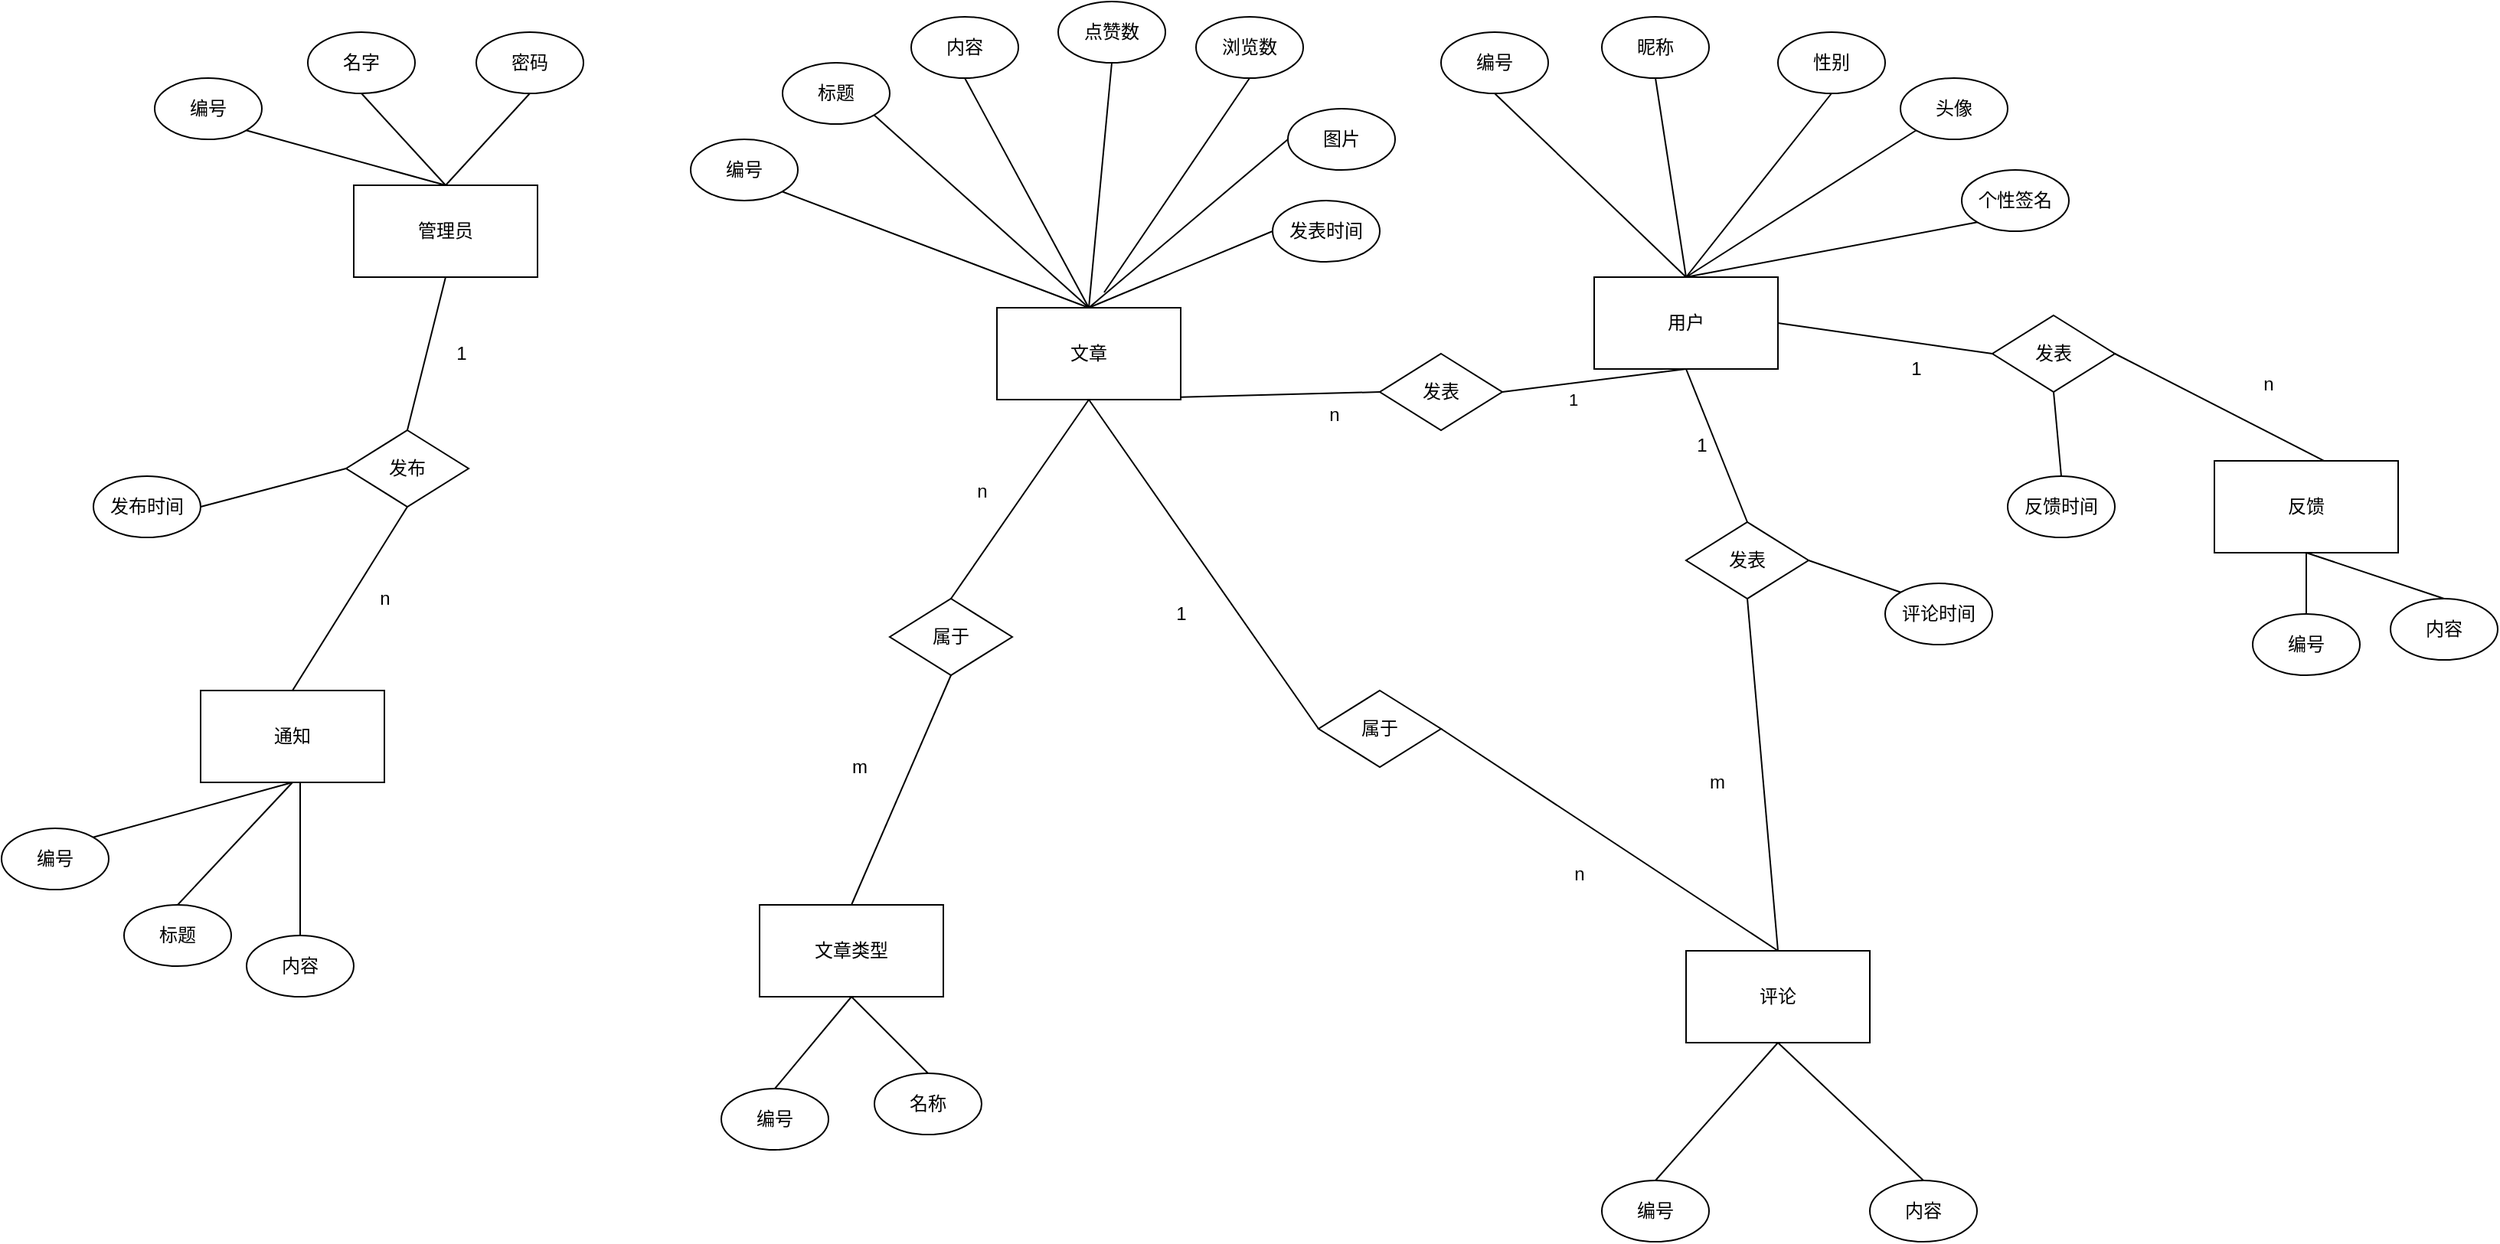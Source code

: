 <mxfile version="14.1.8" type="github">
  <diagram id="vd1nYU1JT7QmE5f7_uJc" name="Page-1">
    <mxGraphModel dx="2258" dy="2143" grid="1" gridSize="10" guides="1" tooltips="1" connect="1" arrows="1" fold="1" page="1" pageScale="1" pageWidth="827" pageHeight="1169" math="0" shadow="0">
      <root>
        <mxCell id="0" />
        <mxCell id="1" parent="0" />
        <mxCell id="JKO6TzAN5K3Vv3_EBDgb-46" style="rounded=0;orthogonalLoop=1;jettySize=auto;html=1;exitX=0.5;exitY=1;exitDx=0;exitDy=0;entryX=0.5;entryY=0;entryDx=0;entryDy=0;endArrow=none;endFill=0;" edge="1" parent="1" source="JKO6TzAN5K3Vv3_EBDgb-1" target="JKO6TzAN5K3Vv3_EBDgb-45">
          <mxGeometry relative="1" as="geometry" />
        </mxCell>
        <mxCell id="JKO6TzAN5K3Vv3_EBDgb-1" value="管理员" style="rounded=0;whiteSpace=wrap;html=1;" vertex="1" parent="1">
          <mxGeometry x="50" y="110" width="120" height="60" as="geometry" />
        </mxCell>
        <mxCell id="JKO6TzAN5K3Vv3_EBDgb-89" style="edgeStyle=none;rounded=0;orthogonalLoop=1;jettySize=auto;html=1;exitX=0.5;exitY=1;exitDx=0;exitDy=0;entryX=0.5;entryY=0;entryDx=0;entryDy=0;endArrow=none;endFill=0;" edge="1" parent="1" source="JKO6TzAN5K3Vv3_EBDgb-2" target="JKO6TzAN5K3Vv3_EBDgb-50">
          <mxGeometry relative="1" as="geometry" />
        </mxCell>
        <mxCell id="JKO6TzAN5K3Vv3_EBDgb-118" style="edgeStyle=none;rounded=0;orthogonalLoop=1;jettySize=auto;html=1;exitX=1;exitY=0.5;exitDx=0;exitDy=0;entryX=0;entryY=0.5;entryDx=0;entryDy=0;endArrow=none;endFill=0;" edge="1" parent="1" source="JKO6TzAN5K3Vv3_EBDgb-2" target="JKO6TzAN5K3Vv3_EBDgb-116">
          <mxGeometry relative="1" as="geometry" />
        </mxCell>
        <mxCell id="JKO6TzAN5K3Vv3_EBDgb-2" value="用户" style="rounded=0;whiteSpace=wrap;html=1;" vertex="1" parent="1">
          <mxGeometry x="860" y="170" width="120" height="60" as="geometry" />
        </mxCell>
        <mxCell id="JKO6TzAN5K3Vv3_EBDgb-3" value="通知" style="rounded=0;whiteSpace=wrap;html=1;" vertex="1" parent="1">
          <mxGeometry x="-50" y="440" width="120" height="60" as="geometry" />
        </mxCell>
        <mxCell id="JKO6TzAN5K3Vv3_EBDgb-73" style="edgeStyle=none;rounded=0;orthogonalLoop=1;jettySize=auto;html=1;exitX=0.5;exitY=1;exitDx=0;exitDy=0;entryX=0.5;entryY=0;entryDx=0;entryDy=0;endArrow=none;endFill=0;" edge="1" parent="1" source="JKO6TzAN5K3Vv3_EBDgb-4" target="JKO6TzAN5K3Vv3_EBDgb-52">
          <mxGeometry relative="1" as="geometry" />
        </mxCell>
        <mxCell id="JKO6TzAN5K3Vv3_EBDgb-77" style="edgeStyle=none;rounded=0;orthogonalLoop=1;jettySize=auto;html=1;exitX=0.5;exitY=1;exitDx=0;exitDy=0;entryX=0;entryY=0.5;entryDx=0;entryDy=0;endArrow=none;endFill=0;" edge="1" parent="1" source="JKO6TzAN5K3Vv3_EBDgb-4" target="JKO6TzAN5K3Vv3_EBDgb-49">
          <mxGeometry relative="1" as="geometry" />
        </mxCell>
        <mxCell id="JKO6TzAN5K3Vv3_EBDgb-92" style="edgeStyle=none;rounded=0;orthogonalLoop=1;jettySize=auto;html=1;exitX=0.5;exitY=1;exitDx=0;exitDy=0;entryX=0;entryY=0.5;entryDx=0;entryDy=0;endArrow=none;endFill=0;" edge="1" parent="1" source="JKO6TzAN5K3Vv3_EBDgb-4" target="JKO6TzAN5K3Vv3_EBDgb-51">
          <mxGeometry relative="1" as="geometry" />
        </mxCell>
        <mxCell id="JKO6TzAN5K3Vv3_EBDgb-4" value="文章" style="rounded=0;whiteSpace=wrap;html=1;" vertex="1" parent="1">
          <mxGeometry x="470" y="190" width="120" height="60" as="geometry" />
        </mxCell>
        <mxCell id="JKO6TzAN5K3Vv3_EBDgb-5" value="评论" style="rounded=0;whiteSpace=wrap;html=1;" vertex="1" parent="1">
          <mxGeometry x="920" y="610" width="120" height="60" as="geometry" />
        </mxCell>
        <mxCell id="JKO6TzAN5K3Vv3_EBDgb-121" style="edgeStyle=none;rounded=0;orthogonalLoop=1;jettySize=auto;html=1;exitX=0.5;exitY=1;exitDx=0;exitDy=0;entryX=0.5;entryY=0;entryDx=0;entryDy=0;endArrow=none;endFill=0;" edge="1" parent="1" source="JKO6TzAN5K3Vv3_EBDgb-6" target="JKO6TzAN5K3Vv3_EBDgb-112">
          <mxGeometry relative="1" as="geometry" />
        </mxCell>
        <mxCell id="JKO6TzAN5K3Vv3_EBDgb-122" style="edgeStyle=none;rounded=0;orthogonalLoop=1;jettySize=auto;html=1;exitX=0.5;exitY=1;exitDx=0;exitDy=0;entryX=0.5;entryY=0;entryDx=0;entryDy=0;endArrow=none;endFill=0;" edge="1" parent="1" source="JKO6TzAN5K3Vv3_EBDgb-6" target="JKO6TzAN5K3Vv3_EBDgb-111">
          <mxGeometry relative="1" as="geometry" />
        </mxCell>
        <mxCell id="JKO6TzAN5K3Vv3_EBDgb-6" value="反馈" style="rounded=0;whiteSpace=wrap;html=1;" vertex="1" parent="1">
          <mxGeometry x="1265" y="290" width="120" height="60" as="geometry" />
        </mxCell>
        <mxCell id="JKO6TzAN5K3Vv3_EBDgb-7" value="文章类型" style="rounded=0;whiteSpace=wrap;html=1;" vertex="1" parent="1">
          <mxGeometry x="315" y="580" width="120" height="60" as="geometry" />
        </mxCell>
        <mxCell id="JKO6TzAN5K3Vv3_EBDgb-63" style="edgeStyle=none;rounded=0;orthogonalLoop=1;jettySize=auto;html=1;exitX=1;exitY=1;exitDx=0;exitDy=0;entryX=0.5;entryY=0;entryDx=0;entryDy=0;endArrow=none;endFill=0;" edge="1" parent="1" source="JKO6TzAN5K3Vv3_EBDgb-8" target="JKO6TzAN5K3Vv3_EBDgb-1">
          <mxGeometry relative="1" as="geometry" />
        </mxCell>
        <mxCell id="JKO6TzAN5K3Vv3_EBDgb-8" value="编号" style="ellipse;whiteSpace=wrap;html=1;" vertex="1" parent="1">
          <mxGeometry x="-80" y="40" width="70" height="40" as="geometry" />
        </mxCell>
        <mxCell id="JKO6TzAN5K3Vv3_EBDgb-64" style="edgeStyle=none;rounded=0;orthogonalLoop=1;jettySize=auto;html=1;exitX=0.5;exitY=1;exitDx=0;exitDy=0;endArrow=none;endFill=0;" edge="1" parent="1" source="JKO6TzAN5K3Vv3_EBDgb-10">
          <mxGeometry relative="1" as="geometry">
            <mxPoint x="110" y="110" as="targetPoint" />
          </mxGeometry>
        </mxCell>
        <mxCell id="JKO6TzAN5K3Vv3_EBDgb-10" value="名字" style="ellipse;whiteSpace=wrap;html=1;" vertex="1" parent="1">
          <mxGeometry x="20" y="10" width="70" height="40" as="geometry" />
        </mxCell>
        <mxCell id="JKO6TzAN5K3Vv3_EBDgb-65" style="edgeStyle=none;rounded=0;orthogonalLoop=1;jettySize=auto;html=1;exitX=0.5;exitY=1;exitDx=0;exitDy=0;endArrow=none;endFill=0;" edge="1" parent="1" source="JKO6TzAN5K3Vv3_EBDgb-13">
          <mxGeometry relative="1" as="geometry">
            <mxPoint x="110" y="110" as="targetPoint" />
          </mxGeometry>
        </mxCell>
        <mxCell id="JKO6TzAN5K3Vv3_EBDgb-13" value="密码&lt;span style=&quot;color: rgba(0 , 0 , 0 , 0) ; font-family: monospace ; font-size: 0px&quot;&gt;%3CmxGraphModel%3E%3Croot%3E%3CmxCell%20id%3D%220%22%2F%3E%3CmxCell%20id%3D%221%22%20parent%3D%220%22%2F%3E%3CmxCell%20id%3D%222%22%20value%3D%22%E5%90%8D%E5%AD%97%22%20style%3D%22ellipse%3BwhiteSpace%3Dwrap%3Bhtml%3D1%3B%22%20vertex%3D%221%22%20parent%3D%221%22%3E%3CmxGeometry%20x%3D%22140%22%20y%3D%2210%22%20width%3D%2270%22%20height%3D%2240%22%20as%3D%22geometry%22%2F%3E%3C%2FmxCell%3E%3C%2Froot%3E%3C%2FmxGraphModel%3E&lt;/span&gt;" style="ellipse;whiteSpace=wrap;html=1;" vertex="1" parent="1">
          <mxGeometry x="130" y="10" width="70" height="40" as="geometry" />
        </mxCell>
        <mxCell id="JKO6TzAN5K3Vv3_EBDgb-79" style="edgeStyle=none;rounded=0;orthogonalLoop=1;jettySize=auto;html=1;exitX=0.5;exitY=1;exitDx=0;exitDy=0;entryX=0.5;entryY=0;entryDx=0;entryDy=0;endArrow=none;endFill=0;" edge="1" parent="1" source="JKO6TzAN5K3Vv3_EBDgb-14" target="JKO6TzAN5K3Vv3_EBDgb-2">
          <mxGeometry relative="1" as="geometry" />
        </mxCell>
        <mxCell id="JKO6TzAN5K3Vv3_EBDgb-14" value="编号&lt;span style=&quot;color: rgba(0 , 0 , 0 , 0) ; font-family: monospace ; font-size: 0px&quot;&gt;%3CmxGraphModel%3E%3Croot%3E%3CmxCell%20id%3D%220%22%2F%3E%3CmxCell%20id%3D%221%22%20parent%3D%220%22%2F%3E%3CmxCell%20id%3D%222%22%20value%3D%22%E5%AF%86%E7%A0%81%26lt%3Bspan%20style%3D%26quot%3Bcolor%3A%20rgba(0%20%2C%200%20%2C%200%20%2C%200)%20%3B%20font-family%3A%20monospace%20%3B%20font-size%3A%200px%26quot%3B%26gt%3B%253CmxGraphModel%253E%253Croot%253E%253CmxCell%2520id%253D%25220%2522%252F%253E%253CmxCell%2520id%253D%25221%2522%2520parent%253D%25220%2522%252F%253E%253CmxCell%2520id%253D%25222%2522%2520value%253D%2522%25E5%2590%258D%25E5%25AD%2597%2522%2520style%253D%2522ellipse%253BwhiteSpace%253Dwrap%253Bhtml%253D1%253B%2522%2520vertex%253D%25221%2522%2520parent%253D%25221%2522%253E%253CmxGeometry%2520x%253D%2522140%2522%2520y%253D%252210%2522%2520width%253D%252270%2522%2520height%253D%252240%2522%2520as%253D%2522geometry%2522%252F%253E%253C%252FmxCell%253E%253C%252Froot%253E%253C%252FmxGraphModel%253E%26lt%3B%2Fspan%26gt%3B%22%20style%3D%22ellipse%3BwhiteSpace%3Dwrap%3Bhtml%3D1%3B%22%20vertex%3D%221%22%20parent%3D%221%22%3E%3CmxGeometry%20x%3D%22240%22%20y%3D%2210%22%20width%3D%2270%22%20height%3D%2240%22%20as%3D%22geometry%22%2F%3E%3C%2FmxCell%3E%3C%2Froot%3E%3C%2FmxGraphModel%3E&lt;/span&gt;" style="ellipse;whiteSpace=wrap;html=1;" vertex="1" parent="1">
          <mxGeometry x="760" y="10" width="70" height="40" as="geometry" />
        </mxCell>
        <mxCell id="JKO6TzAN5K3Vv3_EBDgb-80" style="edgeStyle=none;rounded=0;orthogonalLoop=1;jettySize=auto;html=1;exitX=0.5;exitY=1;exitDx=0;exitDy=0;endArrow=none;endFill=0;entryX=0.5;entryY=0;entryDx=0;entryDy=0;" edge="1" parent="1" source="JKO6TzAN5K3Vv3_EBDgb-15" target="JKO6TzAN5K3Vv3_EBDgb-2">
          <mxGeometry relative="1" as="geometry">
            <mxPoint x="920" y="150" as="targetPoint" />
          </mxGeometry>
        </mxCell>
        <mxCell id="JKO6TzAN5K3Vv3_EBDgb-15" value="昵称" style="ellipse;whiteSpace=wrap;html=1;" vertex="1" parent="1">
          <mxGeometry x="865" width="70" height="40" as="geometry" />
        </mxCell>
        <mxCell id="JKO6TzAN5K3Vv3_EBDgb-81" style="edgeStyle=none;rounded=0;orthogonalLoop=1;jettySize=auto;html=1;exitX=0.5;exitY=1;exitDx=0;exitDy=0;endArrow=none;endFill=0;entryX=0.5;entryY=0;entryDx=0;entryDy=0;" edge="1" parent="1" source="JKO6TzAN5K3Vv3_EBDgb-16" target="JKO6TzAN5K3Vv3_EBDgb-2">
          <mxGeometry relative="1" as="geometry">
            <mxPoint x="930" y="150" as="targetPoint" />
          </mxGeometry>
        </mxCell>
        <mxCell id="JKO6TzAN5K3Vv3_EBDgb-16" value="性别" style="ellipse;whiteSpace=wrap;html=1;" vertex="1" parent="1">
          <mxGeometry x="980" y="10" width="70" height="40" as="geometry" />
        </mxCell>
        <mxCell id="JKO6TzAN5K3Vv3_EBDgb-83" style="edgeStyle=none;rounded=0;orthogonalLoop=1;jettySize=auto;html=1;exitX=0;exitY=1;exitDx=0;exitDy=0;endArrow=none;endFill=0;entryX=0.5;entryY=0;entryDx=0;entryDy=0;" edge="1" parent="1" source="JKO6TzAN5K3Vv3_EBDgb-17" target="JKO6TzAN5K3Vv3_EBDgb-2">
          <mxGeometry relative="1" as="geometry">
            <mxPoint x="930" y="150" as="targetPoint" />
          </mxGeometry>
        </mxCell>
        <mxCell id="JKO6TzAN5K3Vv3_EBDgb-17" value="个性签名" style="ellipse;whiteSpace=wrap;html=1;" vertex="1" parent="1">
          <mxGeometry x="1100" y="100" width="70" height="40" as="geometry" />
        </mxCell>
        <mxCell id="JKO6TzAN5K3Vv3_EBDgb-82" style="edgeStyle=none;rounded=0;orthogonalLoop=1;jettySize=auto;html=1;exitX=0;exitY=1;exitDx=0;exitDy=0;endArrow=none;endFill=0;entryX=0.5;entryY=0;entryDx=0;entryDy=0;" edge="1" parent="1" source="JKO6TzAN5K3Vv3_EBDgb-18" target="JKO6TzAN5K3Vv3_EBDgb-2">
          <mxGeometry relative="1" as="geometry">
            <mxPoint x="920" y="150" as="targetPoint" />
          </mxGeometry>
        </mxCell>
        <mxCell id="JKO6TzAN5K3Vv3_EBDgb-18" value="头像" style="ellipse;whiteSpace=wrap;html=1;" vertex="1" parent="1">
          <mxGeometry x="1060" y="40" width="70" height="40" as="geometry" />
        </mxCell>
        <mxCell id="JKO6TzAN5K3Vv3_EBDgb-57" style="edgeStyle=none;rounded=0;orthogonalLoop=1;jettySize=auto;html=1;exitX=0.5;exitY=1;exitDx=0;exitDy=0;endArrow=none;endFill=0;" edge="1" parent="1" source="JKO6TzAN5K3Vv3_EBDgb-19">
          <mxGeometry relative="1" as="geometry">
            <mxPoint x="530" y="190" as="targetPoint" />
          </mxGeometry>
        </mxCell>
        <mxCell id="JKO6TzAN5K3Vv3_EBDgb-19" value="内容&lt;span style=&quot;color: rgba(0 , 0 , 0 , 0) ; font-family: monospace ; font-size: 0px&quot;&gt;%3CmxGraphModel%3E%3Croot%3E%3CmxCell%20id%3D%220%22%2F%3E%3CmxCell%20id%3D%221%22%20parent%3D%220%22%2F%3E%3CmxCell%20id%3D%222%22%20value%3D%22%E5%AF%86%E7%A0%81%26lt%3Bspan%20style%3D%26quot%3Bcolor%3A%20rgba(0%20%2C%200%20%2C%200%20%2C%200)%20%3B%20font-family%3A%20monospace%20%3B%20font-size%3A%200px%26quot%3B%26gt%3B%253CmxGraphModel%253E%253Croot%253E%253CmxCell%2520id%253D%25220%2522%252F%253E%253CmxCell%2520id%253D%25221%2522%2520parent%253D%25220%2522%252F%253E%253CmxCell%2520id%253D%25222%2522%2520value%253D%2522%25E5%2590%258D%25E5%25AD%2597%2522%2520style%253D%2522ellipse%253BwhiteSpace%253Dwrap%253Bhtml%253D1%253B%2522%2520vertex%253D%25221%2522%2520parent%253D%25221%2522%253E%253CmxGeometry%2520x%253D%2522140%2522%2520y%253D%252210%2522%2520width%253D%252270%2522%2520height%253D%252240%2522%2520as%253D%2522geometry%2522%252F%253E%253C%252FmxCell%253E%253C%252Froot%253E%253C%252FmxGraphModel%253E%26lt%3B%2Fspan%26gt%3B%22%20style%3D%22ellipse%3BwhiteSpace%3Dwrap%3Bhtml%3D1%3B%22%20vertex%3D%221%22%20parent%3D%221%22%3E%3CmxGeometry%20x%3D%22240%22%20y%3D%2210%22%20width%3D%2270%22%20height%3D%2240%22%20as%3D%22geometry%22%2F%3E%3C%2FmxCell%3E%3C%2Froot%3E%3C%2FmxGraphModel%3E&lt;/span&gt;" style="ellipse;whiteSpace=wrap;html=1;" vertex="1" parent="1">
          <mxGeometry x="414" width="70" height="40" as="geometry" />
        </mxCell>
        <mxCell id="JKO6TzAN5K3Vv3_EBDgb-56" style="edgeStyle=none;rounded=0;orthogonalLoop=1;jettySize=auto;html=1;exitX=1;exitY=1;exitDx=0;exitDy=0;endArrow=none;endFill=0;" edge="1" parent="1" source="JKO6TzAN5K3Vv3_EBDgb-20">
          <mxGeometry relative="1" as="geometry">
            <mxPoint x="530" y="190" as="targetPoint" />
          </mxGeometry>
        </mxCell>
        <mxCell id="JKO6TzAN5K3Vv3_EBDgb-20" value="标题" style="ellipse;whiteSpace=wrap;html=1;" vertex="1" parent="1">
          <mxGeometry x="330" y="30" width="70" height="40" as="geometry" />
        </mxCell>
        <mxCell id="JKO6TzAN5K3Vv3_EBDgb-54" style="edgeStyle=none;rounded=0;orthogonalLoop=1;jettySize=auto;html=1;exitX=1;exitY=1;exitDx=0;exitDy=0;entryX=0.5;entryY=0;entryDx=0;entryDy=0;endArrow=none;endFill=0;" edge="1" parent="1" source="JKO6TzAN5K3Vv3_EBDgb-21" target="JKO6TzAN5K3Vv3_EBDgb-4">
          <mxGeometry relative="1" as="geometry" />
        </mxCell>
        <mxCell id="JKO6TzAN5K3Vv3_EBDgb-21" value="编号" style="ellipse;whiteSpace=wrap;html=1;" vertex="1" parent="1">
          <mxGeometry x="270" y="80" width="70" height="40" as="geometry" />
        </mxCell>
        <mxCell id="JKO6TzAN5K3Vv3_EBDgb-62" style="edgeStyle=none;rounded=0;orthogonalLoop=1;jettySize=auto;html=1;exitX=0;exitY=0.5;exitDx=0;exitDy=0;entryX=0.5;entryY=0;entryDx=0;entryDy=0;endArrow=none;endFill=0;" edge="1" parent="1" source="JKO6TzAN5K3Vv3_EBDgb-22" target="JKO6TzAN5K3Vv3_EBDgb-4">
          <mxGeometry relative="1" as="geometry" />
        </mxCell>
        <mxCell id="JKO6TzAN5K3Vv3_EBDgb-22" value="发表时间" style="ellipse;whiteSpace=wrap;html=1;" vertex="1" parent="1">
          <mxGeometry x="650" y="120" width="70" height="40" as="geometry" />
        </mxCell>
        <mxCell id="JKO6TzAN5K3Vv3_EBDgb-59" style="edgeStyle=none;rounded=0;orthogonalLoop=1;jettySize=auto;html=1;exitX=0.5;exitY=1;exitDx=0;exitDy=0;endArrow=none;endFill=0;" edge="1" parent="1" source="JKO6TzAN5K3Vv3_EBDgb-23">
          <mxGeometry relative="1" as="geometry">
            <mxPoint x="540" y="180" as="targetPoint" />
          </mxGeometry>
        </mxCell>
        <mxCell id="JKO6TzAN5K3Vv3_EBDgb-23" value="浏览数" style="ellipse;whiteSpace=wrap;html=1;" vertex="1" parent="1">
          <mxGeometry x="600" width="70" height="40" as="geometry" />
        </mxCell>
        <mxCell id="JKO6TzAN5K3Vv3_EBDgb-58" style="edgeStyle=none;rounded=0;orthogonalLoop=1;jettySize=auto;html=1;exitX=0.5;exitY=1;exitDx=0;exitDy=0;endArrow=none;endFill=0;" edge="1" parent="1" source="JKO6TzAN5K3Vv3_EBDgb-24">
          <mxGeometry relative="1" as="geometry">
            <mxPoint x="530" y="190" as="targetPoint" />
          </mxGeometry>
        </mxCell>
        <mxCell id="JKO6TzAN5K3Vv3_EBDgb-24" value="点赞数" style="ellipse;whiteSpace=wrap;html=1;" vertex="1" parent="1">
          <mxGeometry x="510" y="-10" width="70" height="40" as="geometry" />
        </mxCell>
        <mxCell id="JKO6TzAN5K3Vv3_EBDgb-66" style="edgeStyle=none;rounded=0;orthogonalLoop=1;jettySize=auto;html=1;exitX=1;exitY=0;exitDx=0;exitDy=0;entryX=0.5;entryY=1;entryDx=0;entryDy=0;endArrow=none;endFill=0;" edge="1" parent="1" source="JKO6TzAN5K3Vv3_EBDgb-25" target="JKO6TzAN5K3Vv3_EBDgb-3">
          <mxGeometry relative="1" as="geometry" />
        </mxCell>
        <mxCell id="JKO6TzAN5K3Vv3_EBDgb-25" value="编号" style="ellipse;whiteSpace=wrap;html=1;" vertex="1" parent="1">
          <mxGeometry x="-180" y="530" width="70" height="40" as="geometry" />
        </mxCell>
        <mxCell id="JKO6TzAN5K3Vv3_EBDgb-61" style="edgeStyle=none;rounded=0;orthogonalLoop=1;jettySize=auto;html=1;exitX=0;exitY=0.5;exitDx=0;exitDy=0;endArrow=none;endFill=0;" edge="1" parent="1" source="JKO6TzAN5K3Vv3_EBDgb-27">
          <mxGeometry relative="1" as="geometry">
            <mxPoint x="530" y="190" as="targetPoint" />
          </mxGeometry>
        </mxCell>
        <mxCell id="JKO6TzAN5K3Vv3_EBDgb-27" value="图片" style="ellipse;whiteSpace=wrap;html=1;" vertex="1" parent="1">
          <mxGeometry x="660" y="60" width="70" height="40" as="geometry" />
        </mxCell>
        <mxCell id="JKO6TzAN5K3Vv3_EBDgb-68" style="edgeStyle=none;rounded=0;orthogonalLoop=1;jettySize=auto;html=1;exitX=0.5;exitY=0;exitDx=0;exitDy=0;endArrow=none;endFill=0;" edge="1" parent="1" source="JKO6TzAN5K3Vv3_EBDgb-28">
          <mxGeometry relative="1" as="geometry">
            <mxPoint x="15" y="500" as="targetPoint" />
          </mxGeometry>
        </mxCell>
        <mxCell id="JKO6TzAN5K3Vv3_EBDgb-28" value="内容" style="ellipse;whiteSpace=wrap;html=1;" vertex="1" parent="1">
          <mxGeometry x="-20" y="600" width="70" height="40" as="geometry" />
        </mxCell>
        <mxCell id="JKO6TzAN5K3Vv3_EBDgb-67" style="edgeStyle=none;rounded=0;orthogonalLoop=1;jettySize=auto;html=1;exitX=0.5;exitY=0;exitDx=0;exitDy=0;endArrow=none;endFill=0;" edge="1" parent="1" source="JKO6TzAN5K3Vv3_EBDgb-29">
          <mxGeometry relative="1" as="geometry">
            <mxPoint x="10" y="500" as="targetPoint" />
          </mxGeometry>
        </mxCell>
        <mxCell id="JKO6TzAN5K3Vv3_EBDgb-29" value="标题" style="ellipse;whiteSpace=wrap;html=1;" vertex="1" parent="1">
          <mxGeometry x="-100" y="580" width="70" height="40" as="geometry" />
        </mxCell>
        <mxCell id="JKO6TzAN5K3Vv3_EBDgb-88" style="edgeStyle=none;rounded=0;orthogonalLoop=1;jettySize=auto;html=1;exitX=1;exitY=0.5;exitDx=0;exitDy=0;entryX=0;entryY=0.5;entryDx=0;entryDy=0;endArrow=none;endFill=0;" edge="1" parent="1" source="JKO6TzAN5K3Vv3_EBDgb-31" target="JKO6TzAN5K3Vv3_EBDgb-45">
          <mxGeometry relative="1" as="geometry" />
        </mxCell>
        <mxCell id="JKO6TzAN5K3Vv3_EBDgb-31" value="发布时间" style="ellipse;whiteSpace=wrap;html=1;" vertex="1" parent="1">
          <mxGeometry x="-120" y="300" width="70" height="40" as="geometry" />
        </mxCell>
        <mxCell id="JKO6TzAN5K3Vv3_EBDgb-37" value="反馈时间" style="ellipse;whiteSpace=wrap;html=1;" vertex="1" parent="1">
          <mxGeometry x="1130" y="300" width="70" height="40" as="geometry" />
        </mxCell>
        <mxCell id="JKO6TzAN5K3Vv3_EBDgb-72" style="edgeStyle=none;rounded=0;orthogonalLoop=1;jettySize=auto;html=1;exitX=0.5;exitY=0;exitDx=0;exitDy=0;entryX=0.5;entryY=1;entryDx=0;entryDy=0;endArrow=none;endFill=0;" edge="1" parent="1" source="JKO6TzAN5K3Vv3_EBDgb-38" target="JKO6TzAN5K3Vv3_EBDgb-7">
          <mxGeometry relative="1" as="geometry" />
        </mxCell>
        <mxCell id="JKO6TzAN5K3Vv3_EBDgb-38" value="名称" style="ellipse;whiteSpace=wrap;html=1;" vertex="1" parent="1">
          <mxGeometry x="390" y="690" width="70" height="40" as="geometry" />
        </mxCell>
        <mxCell id="JKO6TzAN5K3Vv3_EBDgb-71" style="edgeStyle=none;rounded=0;orthogonalLoop=1;jettySize=auto;html=1;exitX=0.5;exitY=0;exitDx=0;exitDy=0;entryX=0.5;entryY=1;entryDx=0;entryDy=0;endArrow=none;endFill=0;" edge="1" parent="1" source="JKO6TzAN5K3Vv3_EBDgb-39" target="JKO6TzAN5K3Vv3_EBDgb-7">
          <mxGeometry relative="1" as="geometry" />
        </mxCell>
        <mxCell id="JKO6TzAN5K3Vv3_EBDgb-39" value="编号" style="ellipse;whiteSpace=wrap;html=1;" vertex="1" parent="1">
          <mxGeometry x="290" y="700" width="70" height="40" as="geometry" />
        </mxCell>
        <mxCell id="JKO6TzAN5K3Vv3_EBDgb-95" style="edgeStyle=none;rounded=0;orthogonalLoop=1;jettySize=auto;html=1;exitX=0.5;exitY=0;exitDx=0;exitDy=0;entryX=0.5;entryY=1;entryDx=0;entryDy=0;endArrow=none;endFill=0;" edge="1" parent="1" source="JKO6TzAN5K3Vv3_EBDgb-41" target="JKO6TzAN5K3Vv3_EBDgb-5">
          <mxGeometry relative="1" as="geometry" />
        </mxCell>
        <mxCell id="JKO6TzAN5K3Vv3_EBDgb-41" value="内容" style="ellipse;whiteSpace=wrap;html=1;" vertex="1" parent="1">
          <mxGeometry x="1040" y="760" width="70" height="40" as="geometry" />
        </mxCell>
        <mxCell id="JKO6TzAN5K3Vv3_EBDgb-84" style="edgeStyle=none;rounded=0;orthogonalLoop=1;jettySize=auto;html=1;exitX=0.5;exitY=0;exitDx=0;exitDy=0;entryX=0.5;entryY=1;entryDx=0;entryDy=0;endArrow=none;endFill=0;" edge="1" parent="1" source="JKO6TzAN5K3Vv3_EBDgb-42" target="JKO6TzAN5K3Vv3_EBDgb-5">
          <mxGeometry relative="1" as="geometry" />
        </mxCell>
        <mxCell id="JKO6TzAN5K3Vv3_EBDgb-42" value="编号" style="ellipse;whiteSpace=wrap;html=1;" vertex="1" parent="1">
          <mxGeometry x="865" y="760" width="70" height="40" as="geometry" />
        </mxCell>
        <mxCell id="JKO6TzAN5K3Vv3_EBDgb-47" style="edgeStyle=none;rounded=0;orthogonalLoop=1;jettySize=auto;html=1;exitX=0.5;exitY=1;exitDx=0;exitDy=0;entryX=0.5;entryY=0;entryDx=0;entryDy=0;endArrow=none;endFill=0;" edge="1" parent="1" source="JKO6TzAN5K3Vv3_EBDgb-45" target="JKO6TzAN5K3Vv3_EBDgb-3">
          <mxGeometry relative="1" as="geometry" />
        </mxCell>
        <mxCell id="JKO6TzAN5K3Vv3_EBDgb-45" value="发布" style="rhombus;whiteSpace=wrap;html=1;" vertex="1" parent="1">
          <mxGeometry x="45" y="270" width="80" height="50" as="geometry" />
        </mxCell>
        <mxCell id="JKO6TzAN5K3Vv3_EBDgb-78" style="edgeStyle=none;rounded=0;orthogonalLoop=1;jettySize=auto;html=1;exitX=1;exitY=0.5;exitDx=0;exitDy=0;endArrow=none;endFill=0;entryX=0.5;entryY=1;entryDx=0;entryDy=0;" edge="1" parent="1" source="JKO6TzAN5K3Vv3_EBDgb-49" target="JKO6TzAN5K3Vv3_EBDgb-2">
          <mxGeometry relative="1" as="geometry">
            <mxPoint x="920" y="220" as="targetPoint" />
          </mxGeometry>
        </mxCell>
        <mxCell id="JKO6TzAN5K3Vv3_EBDgb-132" value="1" style="edgeLabel;html=1;align=center;verticalAlign=middle;resizable=0;points=[];" vertex="1" connectable="0" parent="JKO6TzAN5K3Vv3_EBDgb-78">
          <mxGeometry x="-0.262" y="-10" relative="1" as="geometry">
            <mxPoint as="offset" />
          </mxGeometry>
        </mxCell>
        <mxCell id="JKO6TzAN5K3Vv3_EBDgb-49" value="发表" style="rhombus;whiteSpace=wrap;html=1;" vertex="1" parent="1">
          <mxGeometry x="720" y="220" width="80" height="50" as="geometry" />
        </mxCell>
        <mxCell id="JKO6TzAN5K3Vv3_EBDgb-90" style="edgeStyle=none;rounded=0;orthogonalLoop=1;jettySize=auto;html=1;exitX=0.5;exitY=1;exitDx=0;exitDy=0;entryX=0.5;entryY=0;entryDx=0;entryDy=0;endArrow=none;endFill=0;" edge="1" parent="1" source="JKO6TzAN5K3Vv3_EBDgb-50" target="JKO6TzAN5K3Vv3_EBDgb-5">
          <mxGeometry relative="1" as="geometry" />
        </mxCell>
        <mxCell id="JKO6TzAN5K3Vv3_EBDgb-94" style="edgeStyle=none;rounded=0;orthogonalLoop=1;jettySize=auto;html=1;exitX=1;exitY=0.5;exitDx=0;exitDy=0;entryX=0;entryY=0;entryDx=0;entryDy=0;endArrow=none;endFill=0;" edge="1" parent="1" source="JKO6TzAN5K3Vv3_EBDgb-50" target="JKO6TzAN5K3Vv3_EBDgb-91">
          <mxGeometry relative="1" as="geometry" />
        </mxCell>
        <mxCell id="JKO6TzAN5K3Vv3_EBDgb-50" value="发表" style="rhombus;whiteSpace=wrap;html=1;" vertex="1" parent="1">
          <mxGeometry x="920" y="330" width="80" height="50" as="geometry" />
        </mxCell>
        <mxCell id="JKO6TzAN5K3Vv3_EBDgb-93" style="edgeStyle=none;rounded=0;orthogonalLoop=1;jettySize=auto;html=1;exitX=1;exitY=0.5;exitDx=0;exitDy=0;entryX=0.5;entryY=0;entryDx=0;entryDy=0;endArrow=none;endFill=0;" edge="1" parent="1" source="JKO6TzAN5K3Vv3_EBDgb-51" target="JKO6TzAN5K3Vv3_EBDgb-5">
          <mxGeometry relative="1" as="geometry" />
        </mxCell>
        <mxCell id="JKO6TzAN5K3Vv3_EBDgb-51" value="属于" style="rhombus;whiteSpace=wrap;html=1;" vertex="1" parent="1">
          <mxGeometry x="680" y="440" width="80" height="50" as="geometry" />
        </mxCell>
        <mxCell id="JKO6TzAN5K3Vv3_EBDgb-74" style="edgeStyle=none;rounded=0;orthogonalLoop=1;jettySize=auto;html=1;exitX=0.5;exitY=1;exitDx=0;exitDy=0;entryX=0.5;entryY=0;entryDx=0;entryDy=0;endArrow=none;endFill=0;" edge="1" parent="1" source="JKO6TzAN5K3Vv3_EBDgb-52" target="JKO6TzAN5K3Vv3_EBDgb-7">
          <mxGeometry relative="1" as="geometry" />
        </mxCell>
        <mxCell id="JKO6TzAN5K3Vv3_EBDgb-52" value="属于" style="rhombus;whiteSpace=wrap;html=1;" vertex="1" parent="1">
          <mxGeometry x="400" y="380" width="80" height="50" as="geometry" />
        </mxCell>
        <mxCell id="JKO6TzAN5K3Vv3_EBDgb-91" value="评论时间" style="ellipse;whiteSpace=wrap;html=1;" vertex="1" parent="1">
          <mxGeometry x="1050" y="370" width="70" height="40" as="geometry" />
        </mxCell>
        <mxCell id="JKO6TzAN5K3Vv3_EBDgb-111" value="内容" style="ellipse;whiteSpace=wrap;html=1;" vertex="1" parent="1">
          <mxGeometry x="1380" y="380" width="70" height="40" as="geometry" />
        </mxCell>
        <mxCell id="JKO6TzAN5K3Vv3_EBDgb-112" value="编号" style="ellipse;whiteSpace=wrap;html=1;" vertex="1" parent="1">
          <mxGeometry x="1290" y="390" width="70" height="40" as="geometry" />
        </mxCell>
        <mxCell id="JKO6TzAN5K3Vv3_EBDgb-119" style="edgeStyle=none;rounded=0;orthogonalLoop=1;jettySize=auto;html=1;exitX=1;exitY=0.5;exitDx=0;exitDy=0;entryX=0.594;entryY=-0.003;entryDx=0;entryDy=0;entryPerimeter=0;endArrow=none;endFill=0;" edge="1" parent="1" source="JKO6TzAN5K3Vv3_EBDgb-116" target="JKO6TzAN5K3Vv3_EBDgb-6">
          <mxGeometry relative="1" as="geometry" />
        </mxCell>
        <mxCell id="JKO6TzAN5K3Vv3_EBDgb-120" style="edgeStyle=none;rounded=0;orthogonalLoop=1;jettySize=auto;html=1;exitX=0.5;exitY=1;exitDx=0;exitDy=0;entryX=0.5;entryY=0;entryDx=0;entryDy=0;endArrow=none;endFill=0;" edge="1" parent="1" source="JKO6TzAN5K3Vv3_EBDgb-116" target="JKO6TzAN5K3Vv3_EBDgb-37">
          <mxGeometry relative="1" as="geometry" />
        </mxCell>
        <mxCell id="JKO6TzAN5K3Vv3_EBDgb-116" value="发表" style="rhombus;whiteSpace=wrap;html=1;" vertex="1" parent="1">
          <mxGeometry x="1120" y="195" width="80" height="50" as="geometry" />
        </mxCell>
        <mxCell id="JKO6TzAN5K3Vv3_EBDgb-123" value="1" style="text;html=1;align=center;verticalAlign=middle;resizable=0;points=[];autosize=1;" vertex="1" parent="1">
          <mxGeometry x="110" y="210" width="20" height="20" as="geometry" />
        </mxCell>
        <mxCell id="JKO6TzAN5K3Vv3_EBDgb-124" value="n" style="text;html=1;align=center;verticalAlign=middle;resizable=0;points=[];autosize=1;" vertex="1" parent="1">
          <mxGeometry x="60" y="370" width="20" height="20" as="geometry" />
        </mxCell>
        <mxCell id="JKO6TzAN5K3Vv3_EBDgb-125" value="n" style="text;html=1;align=center;verticalAlign=middle;resizable=0;points=[];autosize=1;" vertex="1" parent="1">
          <mxGeometry x="450" y="300" width="20" height="20" as="geometry" />
        </mxCell>
        <mxCell id="JKO6TzAN5K3Vv3_EBDgb-126" value="m" style="text;html=1;align=center;verticalAlign=middle;resizable=0;points=[];autosize=1;" vertex="1" parent="1">
          <mxGeometry x="365" y="480" width="30" height="20" as="geometry" />
        </mxCell>
        <mxCell id="JKO6TzAN5K3Vv3_EBDgb-127" value="1" style="text;html=1;align=center;verticalAlign=middle;resizable=0;points=[];autosize=1;" vertex="1" parent="1">
          <mxGeometry x="580" y="380" width="20" height="20" as="geometry" />
        </mxCell>
        <mxCell id="JKO6TzAN5K3Vv3_EBDgb-128" value="n" style="text;html=1;align=center;verticalAlign=middle;resizable=0;points=[];autosize=1;" vertex="1" parent="1">
          <mxGeometry x="840" y="550" width="20" height="20" as="geometry" />
        </mxCell>
        <mxCell id="JKO6TzAN5K3Vv3_EBDgb-129" value="1" style="text;html=1;align=center;verticalAlign=middle;resizable=0;points=[];autosize=1;" vertex="1" parent="1">
          <mxGeometry x="920" y="270" width="20" height="20" as="geometry" />
        </mxCell>
        <mxCell id="JKO6TzAN5K3Vv3_EBDgb-130" value="m" style="text;html=1;align=center;verticalAlign=middle;resizable=0;points=[];autosize=1;" vertex="1" parent="1">
          <mxGeometry x="925" y="490" width="30" height="20" as="geometry" />
        </mxCell>
        <mxCell id="JKO6TzAN5K3Vv3_EBDgb-131" value="n" style="text;html=1;align=center;verticalAlign=middle;resizable=0;points=[];autosize=1;" vertex="1" parent="1">
          <mxGeometry x="680" y="250" width="20" height="20" as="geometry" />
        </mxCell>
        <mxCell id="JKO6TzAN5K3Vv3_EBDgb-133" value="1" style="text;html=1;align=center;verticalAlign=middle;resizable=0;points=[];autosize=1;" vertex="1" parent="1">
          <mxGeometry x="1060" y="220" width="20" height="20" as="geometry" />
        </mxCell>
        <mxCell id="JKO6TzAN5K3Vv3_EBDgb-134" value="n" style="text;html=1;align=center;verticalAlign=middle;resizable=0;points=[];autosize=1;" vertex="1" parent="1">
          <mxGeometry x="1290" y="230" width="20" height="20" as="geometry" />
        </mxCell>
      </root>
    </mxGraphModel>
  </diagram>
</mxfile>
